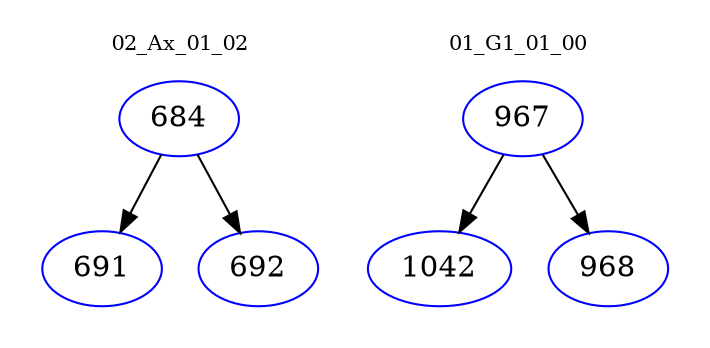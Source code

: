 digraph{
subgraph cluster_0 {
color = white
label = "02_Ax_01_02";
fontsize=10;
T0_684 [label="684", color="blue"]
T0_684 -> T0_691 [color="black"]
T0_691 [label="691", color="blue"]
T0_684 -> T0_692 [color="black"]
T0_692 [label="692", color="blue"]
}
subgraph cluster_1 {
color = white
label = "01_G1_01_00";
fontsize=10;
T1_967 [label="967", color="blue"]
T1_967 -> T1_1042 [color="black"]
T1_1042 [label="1042", color="blue"]
T1_967 -> T1_968 [color="black"]
T1_968 [label="968", color="blue"]
}
}
